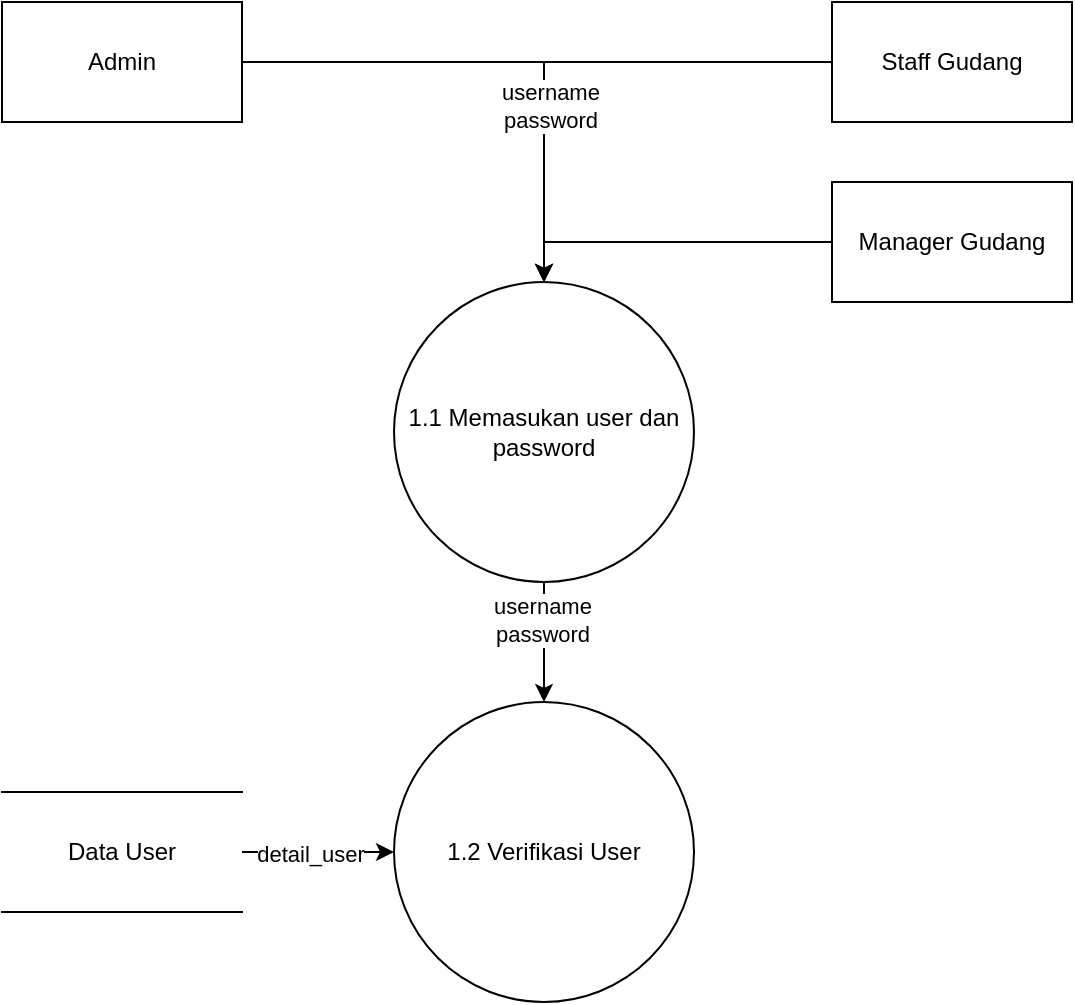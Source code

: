 <mxfile version="21.6.6" type="github">
  <diagram name="Page-1" id="XJzUpmww4ExW-miZgtZN">
    <mxGraphModel dx="1434" dy="774" grid="1" gridSize="10" guides="1" tooltips="1" connect="1" arrows="1" fold="1" page="1" pageScale="1" pageWidth="1100" pageHeight="850" math="0" shadow="0">
      <root>
        <mxCell id="0" />
        <mxCell id="1" parent="0" />
        <mxCell id="CTRjVpe8f0f5fl_op9yD-17" style="edgeStyle=orthogonalEdgeStyle;rounded=0;orthogonalLoop=1;jettySize=auto;html=1;exitX=0.5;exitY=1;exitDx=0;exitDy=0;entryX=0.5;entryY=0;entryDx=0;entryDy=0;" edge="1" parent="1" source="CTRjVpe8f0f5fl_op9yD-3" target="CTRjVpe8f0f5fl_op9yD-16">
          <mxGeometry relative="1" as="geometry" />
        </mxCell>
        <mxCell id="CTRjVpe8f0f5fl_op9yD-18" value="&lt;div&gt;username&lt;/div&gt;&lt;div&gt;password&lt;/div&gt;" style="edgeLabel;html=1;align=center;verticalAlign=middle;resizable=0;points=[];" vertex="1" connectable="0" parent="CTRjVpe8f0f5fl_op9yD-17">
          <mxGeometry x="-0.367" y="-1" relative="1" as="geometry">
            <mxPoint as="offset" />
          </mxGeometry>
        </mxCell>
        <mxCell id="CTRjVpe8f0f5fl_op9yD-3" value="1.1 Memasukan user dan password" style="ellipse;whiteSpace=wrap;html=1;aspect=fixed;" vertex="1" parent="1">
          <mxGeometry x="441" y="270" width="150" height="150" as="geometry" />
        </mxCell>
        <mxCell id="CTRjVpe8f0f5fl_op9yD-4" style="edgeStyle=orthogonalEdgeStyle;rounded=0;orthogonalLoop=1;jettySize=auto;html=1;exitX=0;exitY=0.5;exitDx=0;exitDy=0;entryX=0.5;entryY=0;entryDx=0;entryDy=0;" edge="1" parent="1" source="CTRjVpe8f0f5fl_op9yD-5" target="CTRjVpe8f0f5fl_op9yD-3">
          <mxGeometry relative="1" as="geometry" />
        </mxCell>
        <mxCell id="CTRjVpe8f0f5fl_op9yD-5" value="Staff Gudang" style="rounded=0;whiteSpace=wrap;html=1;" vertex="1" parent="1">
          <mxGeometry x="660" y="130" width="120" height="60" as="geometry" />
        </mxCell>
        <mxCell id="CTRjVpe8f0f5fl_op9yD-6" style="edgeStyle=orthogonalEdgeStyle;rounded=0;orthogonalLoop=1;jettySize=auto;html=1;exitX=1;exitY=0.5;exitDx=0;exitDy=0;entryX=0;entryY=0.5;entryDx=0;entryDy=0;" edge="1" parent="1" source="CTRjVpe8f0f5fl_op9yD-8" target="CTRjVpe8f0f5fl_op9yD-16">
          <mxGeometry relative="1" as="geometry" />
        </mxCell>
        <mxCell id="CTRjVpe8f0f5fl_op9yD-7" value="detail_user" style="edgeLabel;html=1;align=center;verticalAlign=middle;resizable=0;points=[];" vertex="1" connectable="0" parent="CTRjVpe8f0f5fl_op9yD-6">
          <mxGeometry x="-0.108" y="-1" relative="1" as="geometry">
            <mxPoint as="offset" />
          </mxGeometry>
        </mxCell>
        <mxCell id="CTRjVpe8f0f5fl_op9yD-8" value="Data User" style="shape=partialRectangle;whiteSpace=wrap;html=1;left=0;right=0;fillColor=none;" vertex="1" parent="1">
          <mxGeometry x="245" y="525" width="120" height="60" as="geometry" />
        </mxCell>
        <mxCell id="CTRjVpe8f0f5fl_op9yD-9" style="edgeStyle=orthogonalEdgeStyle;rounded=0;orthogonalLoop=1;jettySize=auto;html=1;exitX=0;exitY=0.5;exitDx=0;exitDy=0;entryX=0.5;entryY=0;entryDx=0;entryDy=0;" edge="1" parent="1" source="CTRjVpe8f0f5fl_op9yD-10" target="CTRjVpe8f0f5fl_op9yD-3">
          <mxGeometry relative="1" as="geometry">
            <mxPoint x="510" y="270" as="targetPoint" />
            <Array as="points">
              <mxPoint x="516" y="250" />
            </Array>
          </mxGeometry>
        </mxCell>
        <mxCell id="CTRjVpe8f0f5fl_op9yD-10" value="Manager Gudang" style="rounded=0;whiteSpace=wrap;html=1;" vertex="1" parent="1">
          <mxGeometry x="660" y="220" width="120" height="60" as="geometry" />
        </mxCell>
        <mxCell id="CTRjVpe8f0f5fl_op9yD-11" style="edgeStyle=orthogonalEdgeStyle;rounded=0;orthogonalLoop=1;jettySize=auto;html=1;exitX=1;exitY=0.5;exitDx=0;exitDy=0;entryX=0.5;entryY=0;entryDx=0;entryDy=0;" edge="1" parent="1" source="CTRjVpe8f0f5fl_op9yD-13" target="CTRjVpe8f0f5fl_op9yD-3">
          <mxGeometry relative="1" as="geometry" />
        </mxCell>
        <mxCell id="CTRjVpe8f0f5fl_op9yD-12" value="&lt;div&gt;username&lt;/div&gt;&lt;div&gt;password&lt;br&gt;&lt;/div&gt;" style="edgeLabel;html=1;align=center;verticalAlign=middle;resizable=0;points=[];" vertex="1" connectable="0" parent="CTRjVpe8f0f5fl_op9yD-11">
          <mxGeometry x="0.323" y="3" relative="1" as="geometry">
            <mxPoint as="offset" />
          </mxGeometry>
        </mxCell>
        <mxCell id="CTRjVpe8f0f5fl_op9yD-13" value="Admin" style="rounded=0;whiteSpace=wrap;html=1;" vertex="1" parent="1">
          <mxGeometry x="245" y="130" width="120" height="60" as="geometry" />
        </mxCell>
        <mxCell id="CTRjVpe8f0f5fl_op9yD-16" value="1.2 Verifikasi User" style="ellipse;whiteSpace=wrap;html=1;aspect=fixed;" vertex="1" parent="1">
          <mxGeometry x="441" y="480" width="150" height="150" as="geometry" />
        </mxCell>
      </root>
    </mxGraphModel>
  </diagram>
</mxfile>
